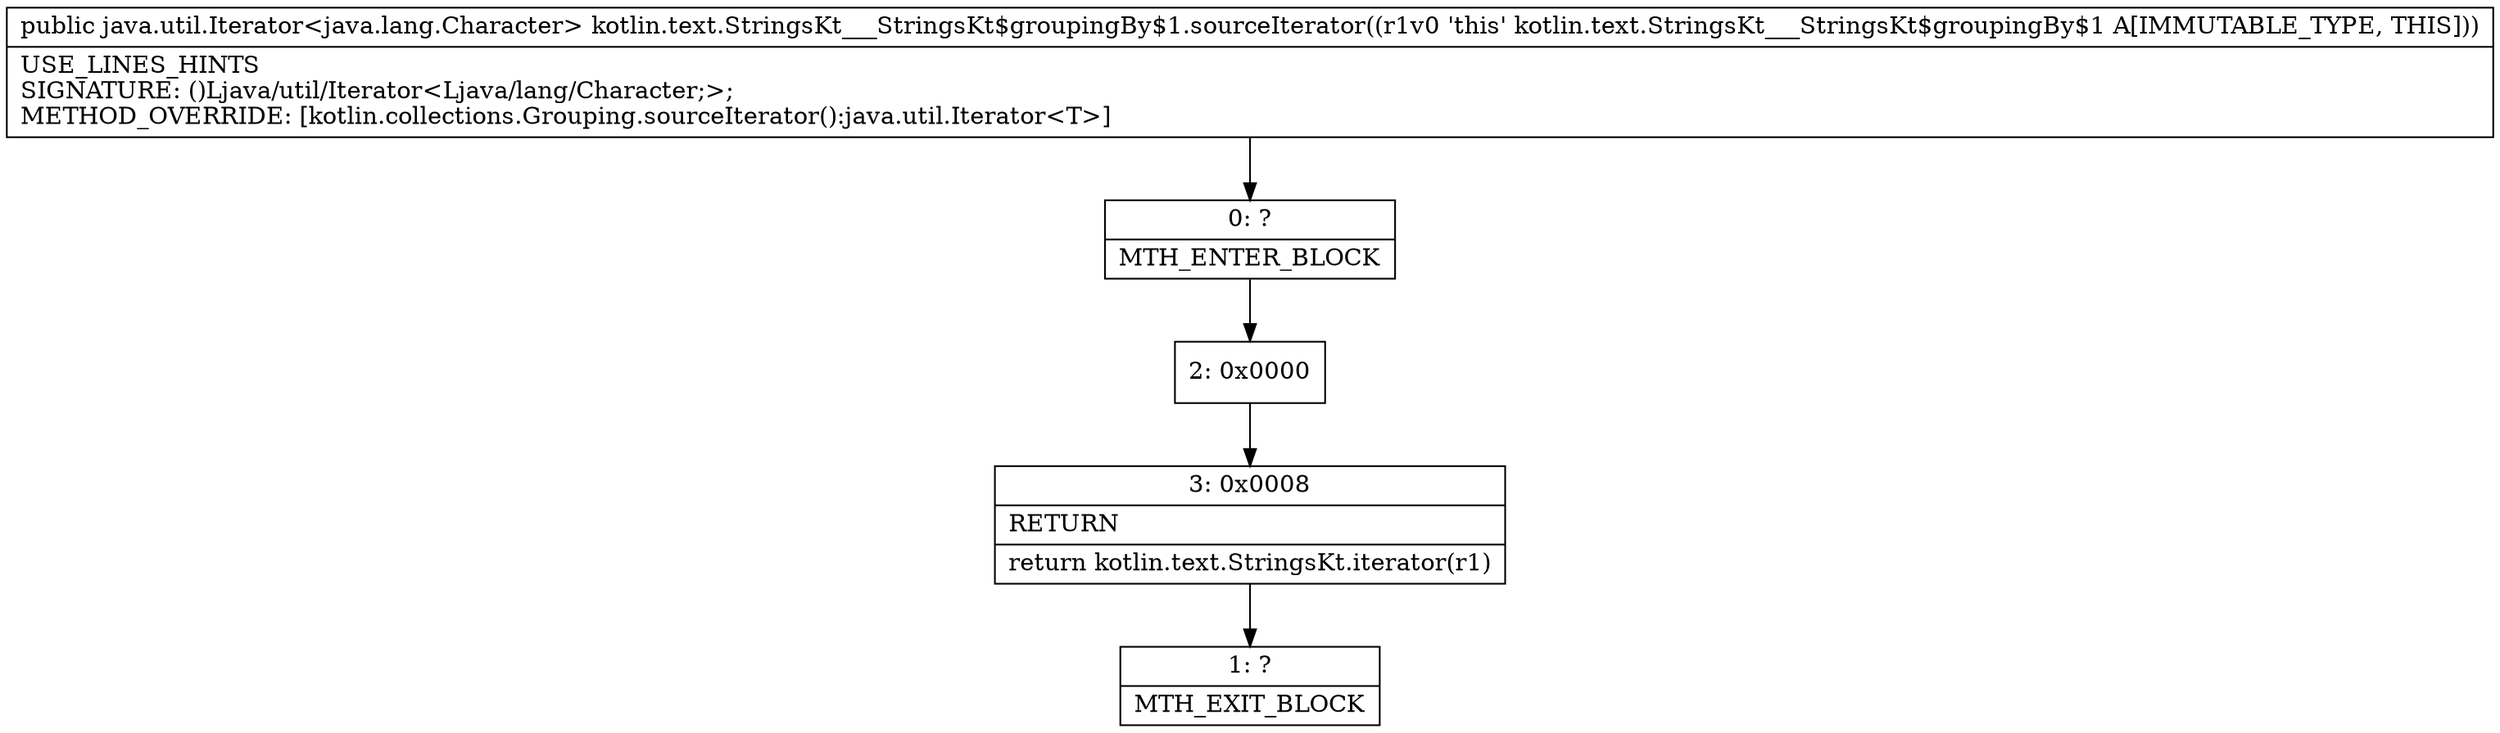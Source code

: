 digraph "CFG forkotlin.text.StringsKt___StringsKt$groupingBy$1.sourceIterator()Ljava\/util\/Iterator;" {
Node_0 [shape=record,label="{0\:\ ?|MTH_ENTER_BLOCK\l}"];
Node_2 [shape=record,label="{2\:\ 0x0000}"];
Node_3 [shape=record,label="{3\:\ 0x0008|RETURN\l|return kotlin.text.StringsKt.iterator(r1)\l}"];
Node_1 [shape=record,label="{1\:\ ?|MTH_EXIT_BLOCK\l}"];
MethodNode[shape=record,label="{public java.util.Iterator\<java.lang.Character\> kotlin.text.StringsKt___StringsKt$groupingBy$1.sourceIterator((r1v0 'this' kotlin.text.StringsKt___StringsKt$groupingBy$1 A[IMMUTABLE_TYPE, THIS]))  | USE_LINES_HINTS\lSIGNATURE: ()Ljava\/util\/Iterator\<Ljava\/lang\/Character;\>;\lMETHOD_OVERRIDE: [kotlin.collections.Grouping.sourceIterator():java.util.Iterator\<T\>]\l}"];
MethodNode -> Node_0;Node_0 -> Node_2;
Node_2 -> Node_3;
Node_3 -> Node_1;
}

